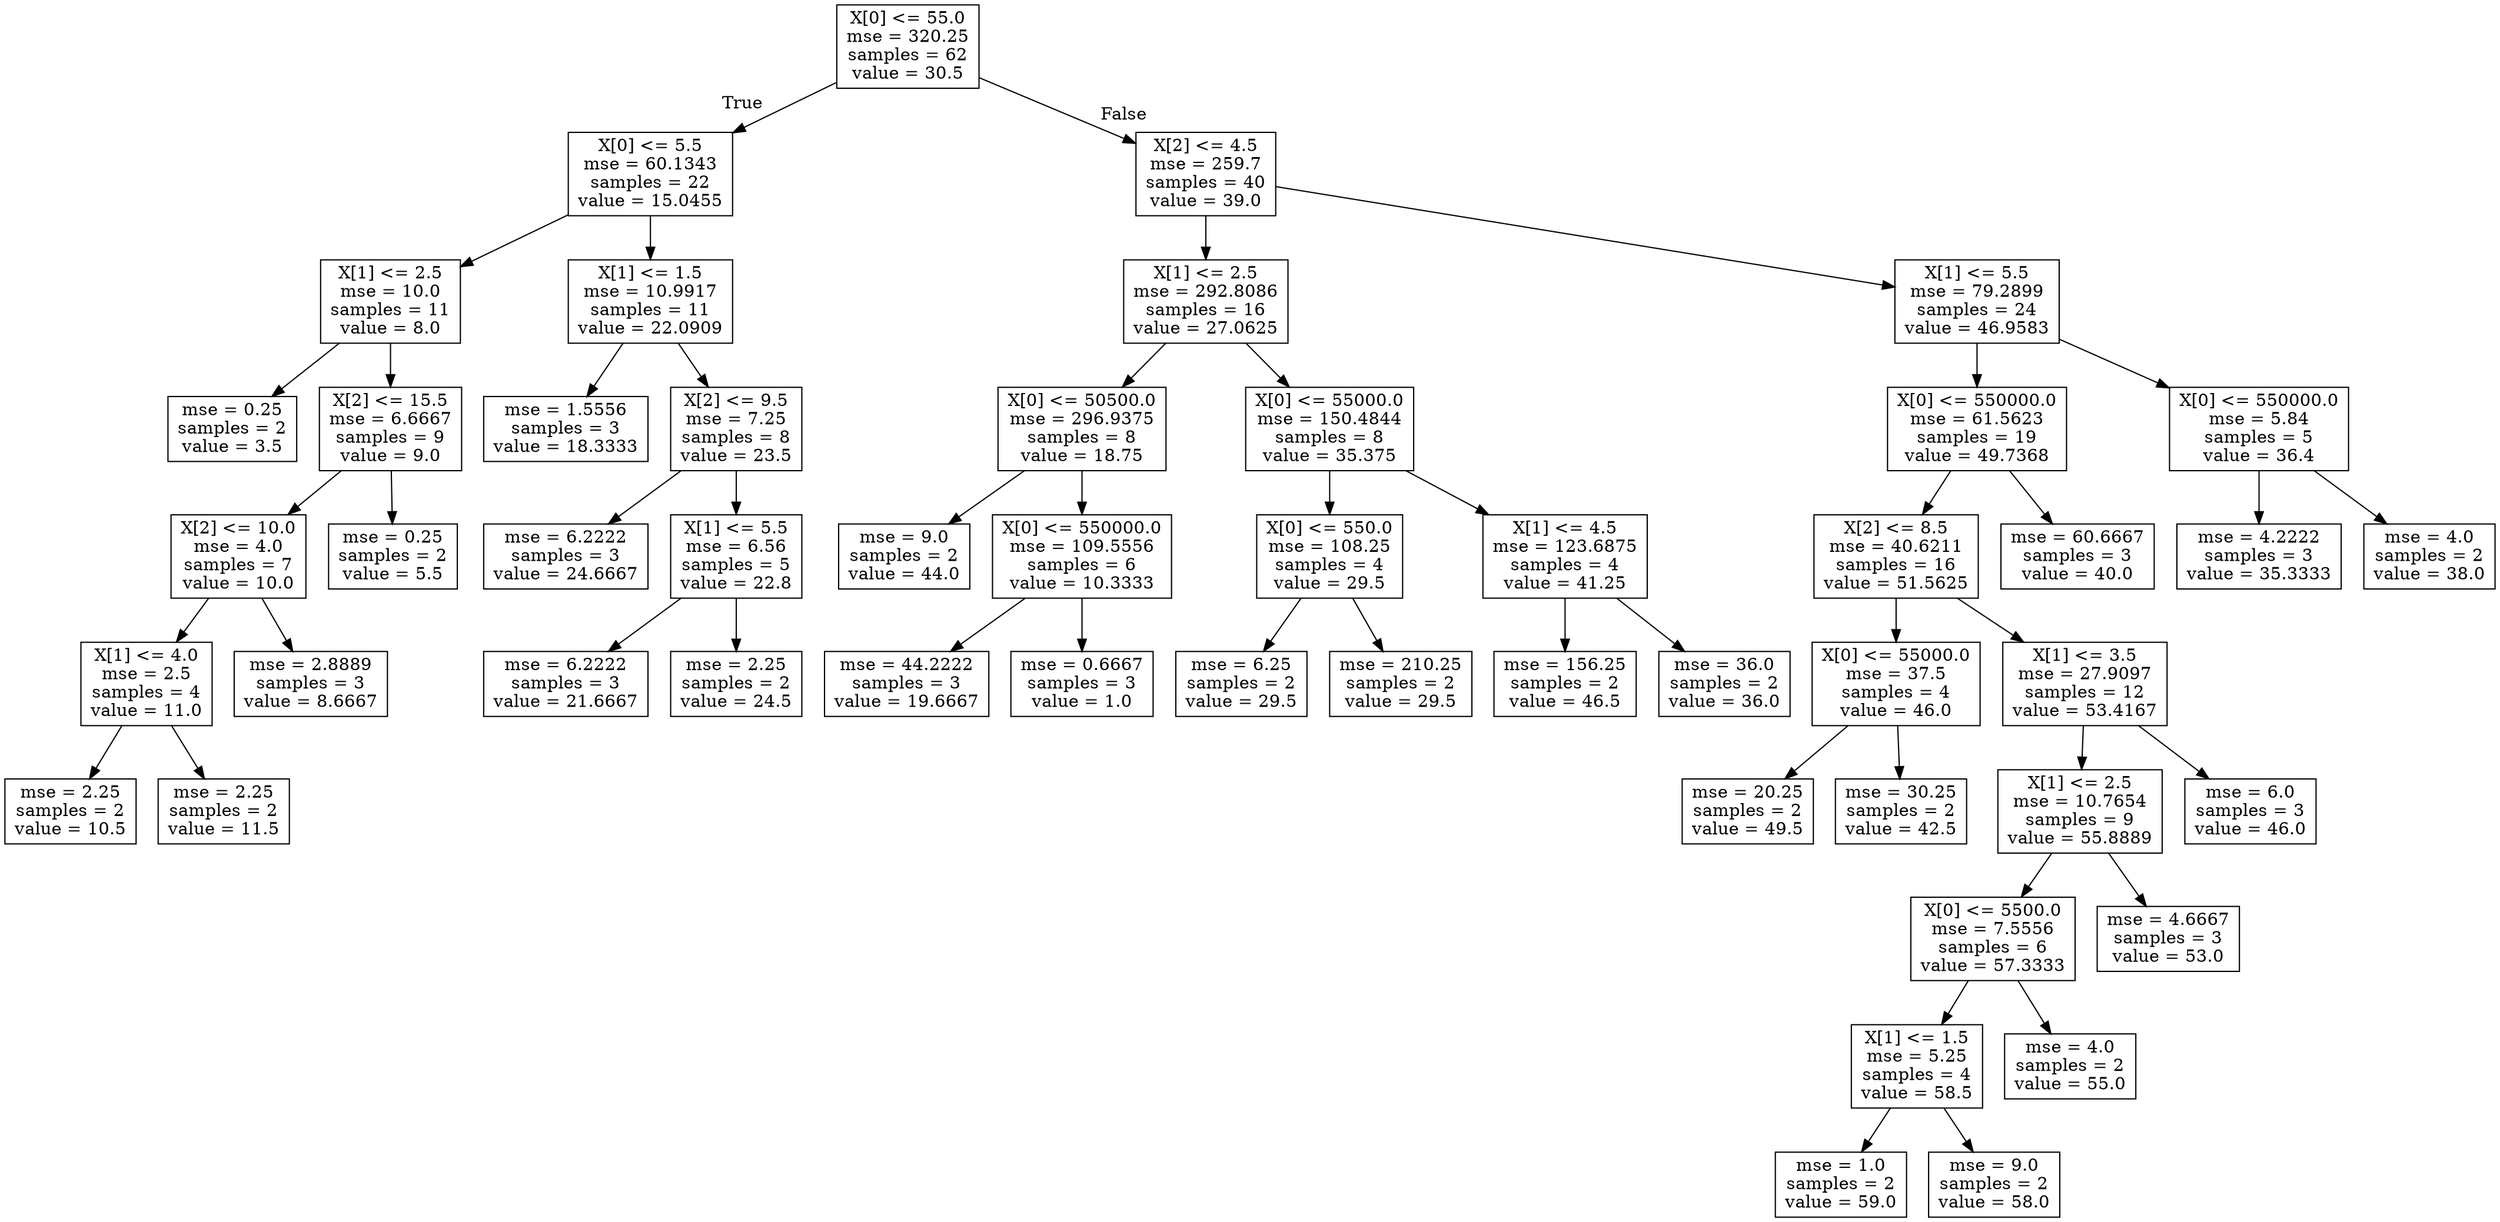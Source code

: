 digraph Tree {
node [shape=box] ;
0 [label="X[0] <= 55.0\nmse = 320.25\nsamples = 62\nvalue = 30.5"] ;
1 [label="X[0] <= 5.5\nmse = 60.1343\nsamples = 22\nvalue = 15.0455"] ;
0 -> 1 [labeldistance=2.5, labelangle=45, headlabel="True"] ;
2 [label="X[1] <= 2.5\nmse = 10.0\nsamples = 11\nvalue = 8.0"] ;
1 -> 2 ;
3 [label="mse = 0.25\nsamples = 2\nvalue = 3.5"] ;
2 -> 3 ;
4 [label="X[2] <= 15.5\nmse = 6.6667\nsamples = 9\nvalue = 9.0"] ;
2 -> 4 ;
5 [label="X[2] <= 10.0\nmse = 4.0\nsamples = 7\nvalue = 10.0"] ;
4 -> 5 ;
6 [label="X[1] <= 4.0\nmse = 2.5\nsamples = 4\nvalue = 11.0"] ;
5 -> 6 ;
7 [label="mse = 2.25\nsamples = 2\nvalue = 10.5"] ;
6 -> 7 ;
8 [label="mse = 2.25\nsamples = 2\nvalue = 11.5"] ;
6 -> 8 ;
9 [label="mse = 2.8889\nsamples = 3\nvalue = 8.6667"] ;
5 -> 9 ;
10 [label="mse = 0.25\nsamples = 2\nvalue = 5.5"] ;
4 -> 10 ;
11 [label="X[1] <= 1.5\nmse = 10.9917\nsamples = 11\nvalue = 22.0909"] ;
1 -> 11 ;
12 [label="mse = 1.5556\nsamples = 3\nvalue = 18.3333"] ;
11 -> 12 ;
13 [label="X[2] <= 9.5\nmse = 7.25\nsamples = 8\nvalue = 23.5"] ;
11 -> 13 ;
14 [label="mse = 6.2222\nsamples = 3\nvalue = 24.6667"] ;
13 -> 14 ;
15 [label="X[1] <= 5.5\nmse = 6.56\nsamples = 5\nvalue = 22.8"] ;
13 -> 15 ;
16 [label="mse = 6.2222\nsamples = 3\nvalue = 21.6667"] ;
15 -> 16 ;
17 [label="mse = 2.25\nsamples = 2\nvalue = 24.5"] ;
15 -> 17 ;
18 [label="X[2] <= 4.5\nmse = 259.7\nsamples = 40\nvalue = 39.0"] ;
0 -> 18 [labeldistance=2.5, labelangle=-45, headlabel="False"] ;
19 [label="X[1] <= 2.5\nmse = 292.8086\nsamples = 16\nvalue = 27.0625"] ;
18 -> 19 ;
20 [label="X[0] <= 50500.0\nmse = 296.9375\nsamples = 8\nvalue = 18.75"] ;
19 -> 20 ;
21 [label="mse = 9.0\nsamples = 2\nvalue = 44.0"] ;
20 -> 21 ;
22 [label="X[0] <= 550000.0\nmse = 109.5556\nsamples = 6\nvalue = 10.3333"] ;
20 -> 22 ;
23 [label="mse = 44.2222\nsamples = 3\nvalue = 19.6667"] ;
22 -> 23 ;
24 [label="mse = 0.6667\nsamples = 3\nvalue = 1.0"] ;
22 -> 24 ;
25 [label="X[0] <= 55000.0\nmse = 150.4844\nsamples = 8\nvalue = 35.375"] ;
19 -> 25 ;
26 [label="X[0] <= 550.0\nmse = 108.25\nsamples = 4\nvalue = 29.5"] ;
25 -> 26 ;
27 [label="mse = 6.25\nsamples = 2\nvalue = 29.5"] ;
26 -> 27 ;
28 [label="mse = 210.25\nsamples = 2\nvalue = 29.5"] ;
26 -> 28 ;
29 [label="X[1] <= 4.5\nmse = 123.6875\nsamples = 4\nvalue = 41.25"] ;
25 -> 29 ;
30 [label="mse = 156.25\nsamples = 2\nvalue = 46.5"] ;
29 -> 30 ;
31 [label="mse = 36.0\nsamples = 2\nvalue = 36.0"] ;
29 -> 31 ;
32 [label="X[1] <= 5.5\nmse = 79.2899\nsamples = 24\nvalue = 46.9583"] ;
18 -> 32 ;
33 [label="X[0] <= 550000.0\nmse = 61.5623\nsamples = 19\nvalue = 49.7368"] ;
32 -> 33 ;
34 [label="X[2] <= 8.5\nmse = 40.6211\nsamples = 16\nvalue = 51.5625"] ;
33 -> 34 ;
35 [label="X[0] <= 55000.0\nmse = 37.5\nsamples = 4\nvalue = 46.0"] ;
34 -> 35 ;
36 [label="mse = 20.25\nsamples = 2\nvalue = 49.5"] ;
35 -> 36 ;
37 [label="mse = 30.25\nsamples = 2\nvalue = 42.5"] ;
35 -> 37 ;
38 [label="X[1] <= 3.5\nmse = 27.9097\nsamples = 12\nvalue = 53.4167"] ;
34 -> 38 ;
39 [label="X[1] <= 2.5\nmse = 10.7654\nsamples = 9\nvalue = 55.8889"] ;
38 -> 39 ;
40 [label="X[0] <= 5500.0\nmse = 7.5556\nsamples = 6\nvalue = 57.3333"] ;
39 -> 40 ;
41 [label="X[1] <= 1.5\nmse = 5.25\nsamples = 4\nvalue = 58.5"] ;
40 -> 41 ;
42 [label="mse = 1.0\nsamples = 2\nvalue = 59.0"] ;
41 -> 42 ;
43 [label="mse = 9.0\nsamples = 2\nvalue = 58.0"] ;
41 -> 43 ;
44 [label="mse = 4.0\nsamples = 2\nvalue = 55.0"] ;
40 -> 44 ;
45 [label="mse = 4.6667\nsamples = 3\nvalue = 53.0"] ;
39 -> 45 ;
46 [label="mse = 6.0\nsamples = 3\nvalue = 46.0"] ;
38 -> 46 ;
47 [label="mse = 60.6667\nsamples = 3\nvalue = 40.0"] ;
33 -> 47 ;
48 [label="X[0] <= 550000.0\nmse = 5.84\nsamples = 5\nvalue = 36.4"] ;
32 -> 48 ;
49 [label="mse = 4.2222\nsamples = 3\nvalue = 35.3333"] ;
48 -> 49 ;
50 [label="mse = 4.0\nsamples = 2\nvalue = 38.0"] ;
48 -> 50 ;
}